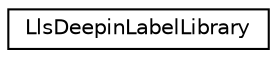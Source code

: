digraph "类继承关系图"
{
  edge [fontname="Helvetica",fontsize="10",labelfontname="Helvetica",labelfontsize="10"];
  node [fontname="Helvetica",fontsize="10",shape=record];
  rankdir="LR";
  Node0 [label="LlsDeepinLabelLibrary",height=0.2,width=0.4,color="black", fillcolor="white", style="filled",URL="$class_lls_deepin_label_library.html"];
}

